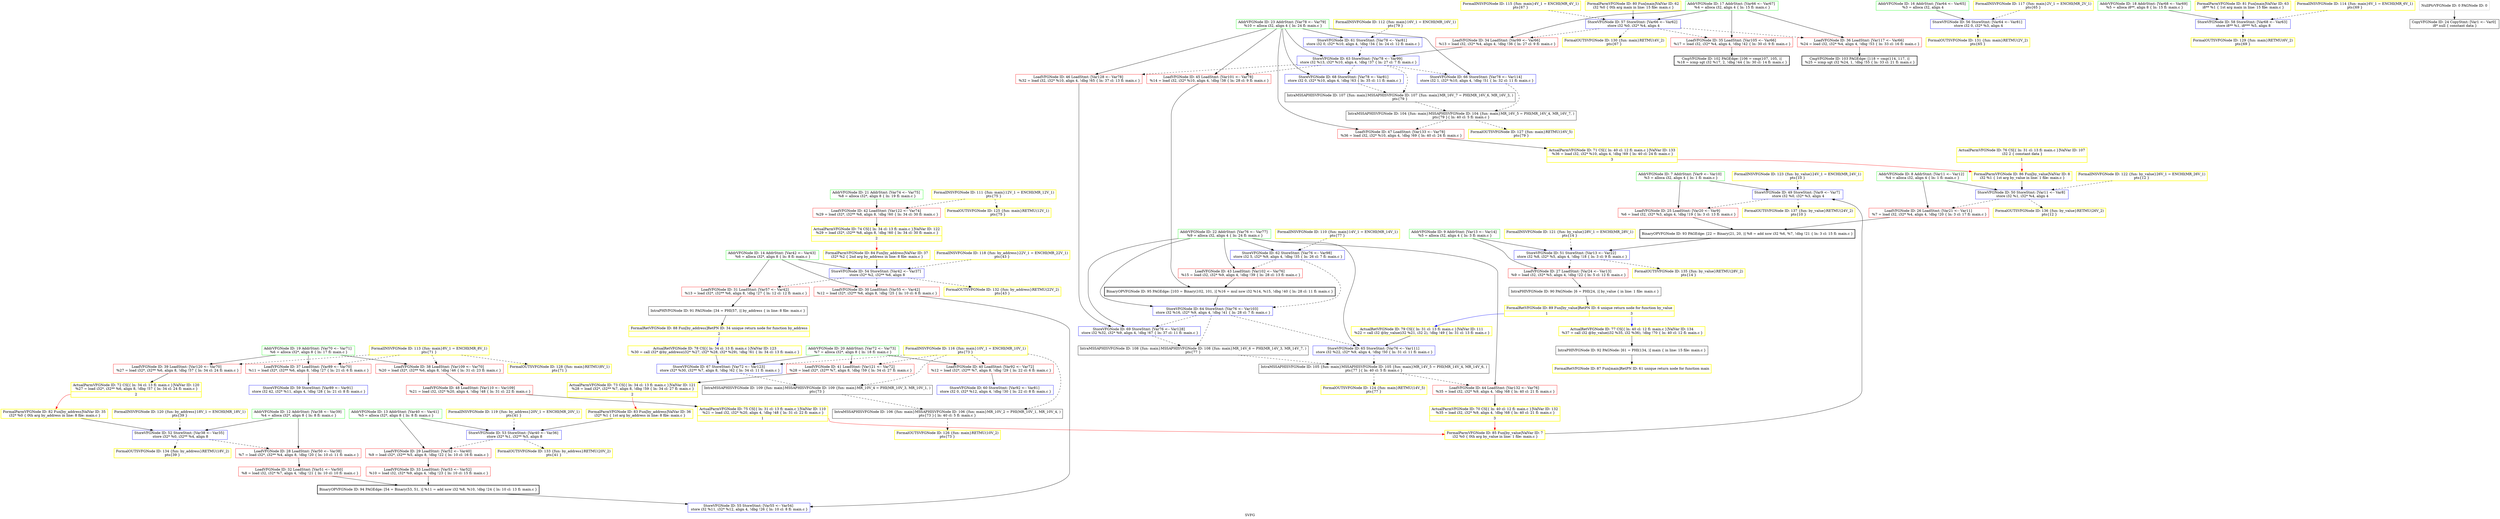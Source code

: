 digraph "SVFG" {
	label="SVFG";

	Node0x5566182fbb80 [shape=record,color=yellow,penwidth=2,label="{FormalOUTSVFGNode ID: 137 \{fun: by_value\}RETMU(24V_2)\npts\{10 \}\n}"];
	Node0x5566182fba20 [shape=record,color=yellow,penwidth=2,label="{FormalOUTSVFGNode ID: 136 \{fun: by_value\}RETMU(26V_2)\npts\{12 \}\n}"];
	Node0x5566182fb850 [shape=record,color=yellow,penwidth=2,label="{FormalOUTSVFGNode ID: 135 \{fun: by_value\}RETMU(28V_2)\npts\{14 \}\n}"];
	Node0x5566182fb6f0 [shape=record,color=yellow,penwidth=2,label="{FormalOUTSVFGNode ID: 134 \{fun: by_address\}RETMU(18V_2)\npts\{39 \}\n}"];
	Node0x5566182fb590 [shape=record,color=yellow,penwidth=2,label="{FormalOUTSVFGNode ID: 133 \{fun: by_address\}RETMU(20V_2)\npts\{41 \}\n}"];
	Node0x5566182fb3c0 [shape=record,color=yellow,penwidth=2,label="{FormalOUTSVFGNode ID: 132 \{fun: by_address\}RETMU(22V_2)\npts\{43 \}\n}"];
	Node0x5566182fb260 [shape=record,color=yellow,penwidth=2,label="{FormalOUTSVFGNode ID: 131 \{fun: main\}RETMU(2V_2)\npts\{65 \}\n}"];
	Node0x5566182fb100 [shape=record,color=yellow,penwidth=2,label="{FormalOUTSVFGNode ID: 130 \{fun: main\}RETMU(4V_2)\npts\{67 \}\n}"];
	Node0x5566182fafa0 [shape=record,color=yellow,penwidth=2,label="{FormalOUTSVFGNode ID: 129 \{fun: main\}RETMU(6V_2)\npts\{69 \}\n}"];
	Node0x5566182fae10 [shape=record,color=yellow,penwidth=2,label="{FormalOUTSVFGNode ID: 128 \{fun: main\}RETMU(8V_1)\npts\{71 \}\n}"];
	Node0x5566182fa4a0 [shape=record,color=yellow,penwidth=2,label="{FormalOUTSVFGNode ID: 127 \{fun: main\}RETMU(16V_5)\npts\{79 \}\n}"];
	Node0x5566182ee6a0 [shape=record,color=blue,label="{StoreVFGNode ID: 58 StoreStmt: [Var68 \<-- Var63]  \n   store i8** %1, i8*** %5, align 8 }"];
	Node0x5566182ee6a0 -> Node0x5566182fafa0[style=dashed];
	Node0x5566182ee570 [shape=record,color=blue,label="{StoreVFGNode ID: 57 StoreStmt: [Var66 \<-- Var62]  \n   store i32 %0, i32* %4, align 4 }"];
	Node0x5566182ee570 -> Node0x5566182ec750[style=dashed];
	Node0x5566182ee570 -> Node0x5566182ec8b0[style=dashed];
	Node0x5566182ee570 -> Node0x5566182eca10[style=dashed];
	Node0x5566182ee570 -> Node0x5566182fb100[style=dashed];
	Node0x5566182ee440 [shape=record,color=blue,label="{StoreVFGNode ID: 56 StoreStmt: [Var64 \<-- Var81]  \n   store i32 0, i32* %3, align 4 }"];
	Node0x5566182ee440 -> Node0x5566182fb260[style=dashed];
	Node0x5566182ee310 [shape=record,color=blue,label="{StoreVFGNode ID: 55 StoreStmt: [Var55 \<-- Var54]  \n   store i32 %11, i32* %12, align 4, !dbg !26 \{ ln: 10  cl: 8  fl: main.c \}}"];
	Node0x5566182ee1e0 [shape=record,color=blue,label="{StoreVFGNode ID: 54 StoreStmt: [Var42 \<-- Var37]  \n   store i32* %2, i32** %6, align 8 }"];
	Node0x5566182ee1e0 -> Node0x5566182ebff0[style=dashed];
	Node0x5566182ee1e0 -> Node0x5566182ec330[style=dashed];
	Node0x5566182ee1e0 -> Node0x5566182fb3c0[style=dashed];
	Node0x5566182ee0b0 [shape=record,color=blue,label="{StoreVFGNode ID: 53 StoreStmt: [Var40 \<-- Var36]  \n   store i32* %1, i32** %5, align 8 }"];
	Node0x5566182ee0b0 -> Node0x5566182ebe90[style=dashed];
	Node0x5566182ee0b0 -> Node0x5566182fb590[style=dashed];
	Node0x5566182edf80 [shape=record,color=blue,label="{StoreVFGNode ID: 52 StoreStmt: [Var38 \<-- Var35]  \n   store i32* %0, i32** %4, align 8 }"];
	Node0x5566182edf80 -> Node0x5566182ebd30[style=dashed];
	Node0x5566182edf80 -> Node0x5566182fb6f0[style=dashed];
	Node0x5566182ede50 [shape=record,color=blue,label="{StoreVFGNode ID: 51 StoreStmt: [Var13 \<-- Var22]  \n   store i32 %8, i32* %5, align 4, !dbg !18 \{ ln: 3  cl: 9  fl: main.c \}}"];
	Node0x5566182ede50 -> Node0x5566182ebbd0[style=dashed];
	Node0x5566182ede50 -> Node0x5566182fb850[style=dashed];
	Node0x5566182edd20 [shape=record,color=blue,label="{StoreVFGNode ID: 50 StoreStmt: [Var11 \<-- Var8]  \n   store i32 %1, i32* %4, align 4 }"];
	Node0x5566182edd20 -> Node0x5566182eba70[style=dashed];
	Node0x5566182edd20 -> Node0x5566182fba20[style=dashed];
	Node0x5566182edbf0 [shape=record,color=blue,label="{StoreVFGNode ID: 49 StoreStmt: [Var9 \<-- Var7]  \n   store i32 %0, i32* %3, align 4 }"];
	Node0x5566182edbf0 -> Node0x5566182eb910[style=dashed];
	Node0x5566182edbf0 -> Node0x5566182fbb80[style=dashed];
	Node0x5566182eda90 [shape=record,color=red,label="{LoadVFGNode ID: 48 LoadStmt: [Var110 \<-- Var109]  \n   %21 = load i32, i32* %20, align 4, !dbg !48 \{ ln: 31  cl: 22  fl: main.c \}}"];
	Node0x5566182eda90 -> Node0x5566182efca0[style=solid];
	Node0x5566182ed930 [shape=record,color=red,label="{LoadVFGNode ID: 47 LoadStmt: [Var133 \<-- Var78]  \n   %36 = load i32, i32* %10, align 4, !dbg !69 \{ ln: 40  cl: 24  fl: main.c \}}"];
	Node0x5566182ed930 -> Node0x556618258970[style=solid];
	Node0x5566182ed7d0 [shape=record,color=red,label="{LoadVFGNode ID: 46 LoadStmt: [Var128 \<-- Var78]  \n   %32 = load i32, i32* %10, align 4, !dbg !65 \{ ln: 37  cl: 13  fl: main.c \}}"];
	Node0x5566182ed7d0 -> Node0x5566182ef7b0[style=solid];
	Node0x5566182ed670 [shape=record,color=red,label="{LoadVFGNode ID: 45 LoadStmt: [Var101 \<-- Var78]  \n   %14 = load i32, i32* %10, align 4, !dbg !38 \{ ln: 28  cl: 9  fl: main.c \}}"];
	Node0x5566182ed670 -> Node0x5566182f2a40[style=solid];
	Node0x5566182ed510 [shape=record,color=red,label="{LoadVFGNode ID: 44 LoadStmt: [Var132 \<-- Var76]  \n   %35 = load i32, i32* %9, align 4, !dbg !68 \{ ln: 40  cl: 21  fl: main.c \}}"];
	Node0x5566182ed510 -> Node0x5566182588d0[style=solid];
	Node0x5566182ed3b0 [shape=record,color=red,label="{LoadVFGNode ID: 43 LoadStmt: [Var102 \<-- Var76]  \n   %15 = load i32, i32* %9, align 4, !dbg !39 \{ ln: 28  cl: 13  fl: main.c \}}"];
	Node0x5566182ed3b0 -> Node0x5566182f2a40[style=solid];
	Node0x5566182ed250 [shape=record,color=red,label="{LoadVFGNode ID: 42 LoadStmt: [Var122 \<-- Var74]  \n   %29 = load i32*, i32** %8, align 8, !dbg !60 \{ ln: 34  cl: 30  fl: main.c \}}"];
	Node0x5566182ed250 -> Node0x5566182efb60[style=solid];
	Node0x5566182ed0f0 [shape=record,color=red,label="{LoadVFGNode ID: 41 LoadStmt: [Var121 \<-- Var72]  \n   %28 = load i32*, i32** %7, align 8, !dbg !59 \{ ln: 34  cl: 27  fl: main.c \}}"];
	Node0x5566182ed0f0 -> Node0x556618258ab0[style=solid];
	Node0x5566182ecf90 [shape=record,color=red,label="{LoadVFGNode ID: 40 LoadStmt: [Var92 \<-- Var72]  \n   %12 = load i32*, i32** %7, align 8, !dbg !29 \{ ln: 22  cl: 6  fl: main.c \}}"];
	Node0x5566182ecf90 -> Node0x5566182ee900[style=solid];
	Node0x5566182ece30 [shape=record,color=red,label="{LoadVFGNode ID: 39 LoadStmt: [Var120 \<-- Var70]  \n   %27 = load i32*, i32** %6, align 8, !dbg !57 \{ ln: 34  cl: 24  fl: main.c \}}"];
	Node0x5566182ece30 -> Node0x556618258a10[style=solid];
	Node0x5566182eccd0 [shape=record,color=red,label="{LoadVFGNode ID: 38 LoadStmt: [Var109 \<-- Var70]  \n   %20 = load i32*, i32** %6, align 8, !dbg !46 \{ ln: 31  cl: 23  fl: main.c \}}"];
	Node0x5566182eccd0 -> Node0x5566182eda90[style=solid];
	Node0x5566182ecb70 [shape=record,color=red,label="{LoadVFGNode ID: 37 LoadStmt: [Var89 \<-- Var70]  \n   %11 = load i32*, i32** %6, align 8, !dbg !27 \{ ln: 21  cl: 6  fl: main.c \}}"];
	Node0x5566182ecb70 -> Node0x5566182ee7d0[style=solid];
	Node0x5566182eca10 [shape=record,color=red,label="{LoadVFGNode ID: 36 LoadStmt: [Var117 \<-- Var66]  \n   %24 = load i32, i32* %4, align 4, !dbg !53 \{ ln: 33  cl: 16  fl: main.c \}}"];
	Node0x5566182eca10 -> Node0x5566182f3820[style=solid];
	Node0x5566182ec8b0 [shape=record,color=red,label="{LoadVFGNode ID: 35 LoadStmt: [Var105 \<-- Var66]  \n   %17 = load i32, i32* %4, align 4, !dbg !42 \{ ln: 30  cl: 9  fl: main.c \}}"];
	Node0x5566182ec8b0 -> Node0x5566182f3540[style=solid];
	Node0x5566182ec750 [shape=record,color=red,label="{LoadVFGNode ID: 34 LoadStmt: [Var99 \<-- Var66]  \n   %13 = load i32, i32* %4, align 4, !dbg !36 \{ ln: 27  cl: 9  fl: main.c \}}"];
	Node0x5566182ec750 -> Node0x5566182ef090[style=solid];
	Node0x5566182ec5f0 [shape=record,color=red,label="{LoadVFGNode ID: 33 LoadStmt: [Var53 \<-- Var52]  \n   %10 = load i32, i32* %9, align 4, !dbg !23 \{ ln: 10  cl: 15  fl: main.c \}}"];
	Node0x5566182ec5f0 -> Node0x5566182f27d0[style=solid];
	Node0x5566182ec490 [shape=record,color=red,label="{LoadVFGNode ID: 32 LoadStmt: [Var51 \<-- Var50]  \n   %8 = load i32, i32* %7, align 4, !dbg !21 \{ ln: 10  cl: 10  fl: main.c \}}"];
	Node0x5566182ec490 -> Node0x5566182f27d0[style=solid];
	Node0x5566182ec330 [shape=record,color=red,label="{LoadVFGNode ID: 31 LoadStmt: [Var57 \<-- Var42]  \n   %13 = load i32*, i32** %6, align 8, !dbg !27 \{ ln: 12  cl: 12  fl: main.c \}}"];
	Node0x5566182ec330 -> Node0x5566182f1ef0[style=solid];
	Node0x5566182ebff0 [shape=record,color=red,label="{LoadVFGNode ID: 30 LoadStmt: [Var55 \<-- Var42]  \n   %12 = load i32*, i32** %6, align 8, !dbg !25 \{ ln: 10  cl: 6  fl: main.c \}}"];
	Node0x5566182ebff0 -> Node0x5566182ee310[style=solid];
	Node0x5566182ebe90 [shape=record,color=red,label="{LoadVFGNode ID: 29 LoadStmt: [Var52 \<-- Var40]  \n   %9 = load i32*, i32** %5, align 8, !dbg !22 \{ ln: 10  cl: 16  fl: main.c \}}"];
	Node0x5566182ebe90 -> Node0x5566182ec5f0[style=solid];
	Node0x5566182ea3f0 [shape=record,color=green,label="{AddrVFGNode ID: 12 AddrStmt: [Var38 \<-- Var39]  \n   %4 = alloca i32*, align 8 \{ ln: 8 fl: main.c \}}"];
	Node0x5566182ea3f0 -> Node0x5566182ebd30[style=solid];
	Node0x5566182ea3f0 -> Node0x5566182edf80[style=solid];
	Node0x5566182e9fd0 [shape=record,color=green,label="{AddrVFGNode ID: 9 AddrStmt: [Var13 \<-- Var14]  \n   %5 = alloca i32, align 4 \{ ln: 3 fl: main.c \}}"];
	Node0x5566182e9fd0 -> Node0x5566182ebbd0[style=solid];
	Node0x5566182e9fd0 -> Node0x5566182ede50[style=solid];
	Node0x5566182e9e70 [shape=record,color=green,label="{AddrVFGNode ID: 8 AddrStmt: [Var11 \<-- Var12]  \n   %4 = alloca i32, align 4 \{ ln: 1 fl: main.c \}}"];
	Node0x5566182e9e70 -> Node0x5566182eba70[style=solid];
	Node0x5566182e9e70 -> Node0x5566182edd20[style=solid];
	Node0x5566182e9c30 [shape=record,color=green,label="{AddrVFGNode ID: 7 AddrStmt: [Var9 \<-- Var10]  \n   %3 = alloca i32, align 4 \{ ln: 1 fl: main.c \}}"];
	Node0x5566182e9c30 -> Node0x5566182eb910[style=solid];
	Node0x5566182e9c30 -> Node0x5566182edbf0[style=solid];
	Node0x5566182cb5c0 [shape=record,color=grey,label="{NullPtrVFGNode ID: 0 PAGNode ID: 0\n}"];
	Node0x5566182cb5c0 -> Node0x5566182eb7b0[style=solid];
	Node0x5566182ea5c0 [shape=record,color=green,label="{AddrVFGNode ID: 13 AddrStmt: [Var40 \<-- Var41]  \n   %5 = alloca i32*, align 8 \{ ln: 8 fl: main.c \}}"];
	Node0x5566182ea5c0 -> Node0x5566182ebe90[style=solid];
	Node0x5566182ea5c0 -> Node0x5566182ee0b0[style=solid];
	Node0x5566182ea900 [shape=record,color=green,label="{AddrVFGNode ID: 14 AddrStmt: [Var42 \<-- Var43]  \n   %6 = alloca i32*, align 8 \{ ln: 8 fl: main.c \}}"];
	Node0x5566182ea900 -> Node0x5566182ebff0[style=solid];
	Node0x5566182ea900 -> Node0x5566182ec330[style=solid];
	Node0x5566182ea900 -> Node0x5566182ee1e0[style=solid];
	Node0x5566182eacb0 [shape=record,color=green,label="{AddrVFGNode ID: 16 AddrStmt: [Var64 \<-- Var65]  \n   %3 = alloca i32, align 4 }"];
	Node0x5566182eacb0 -> Node0x5566182ee440[style=solid];
	Node0x5566182eae10 [shape=record,color=green,label="{AddrVFGNode ID: 17 AddrStmt: [Var66 \<-- Var67]  \n   %4 = alloca i32, align 4 \{ ln: 15 fl: main.c \}}"];
	Node0x5566182eae10 -> Node0x5566182ec750[style=solid];
	Node0x5566182eae10 -> Node0x5566182ec8b0[style=solid];
	Node0x5566182eae10 -> Node0x5566182eca10[style=solid];
	Node0x5566182eae10 -> Node0x5566182ee570[style=solid];
	Node0x5566182eaf70 [shape=record,color=green,label="{AddrVFGNode ID: 18 AddrStmt: [Var68 \<-- Var69]  \n   %5 = alloca i8**, align 8 \{ ln: 15 fl: main.c \}}"];
	Node0x5566182eaf70 -> Node0x5566182ee6a0[style=solid];
	Node0x5566182eb0d0 [shape=record,color=green,label="{AddrVFGNode ID: 19 AddrStmt: [Var70 \<-- Var71]  \n   %6 = alloca i32*, align 8 \{ ln: 17 fl: main.c \}}"];
	Node0x5566182eb0d0 -> Node0x5566182ecb70[style=solid];
	Node0x5566182eb0d0 -> Node0x5566182eccd0[style=solid];
	Node0x5566182eb0d0 -> Node0x5566182ece30[style=solid];
	Node0x5566182eb230 [shape=record,color=green,label="{AddrVFGNode ID: 20 AddrStmt: [Var72 \<-- Var73]  \n   %7 = alloca i32*, align 8 \{ ln: 18 fl: main.c \}}"];
	Node0x5566182eb230 -> Node0x5566182ecf90[style=solid];
	Node0x5566182eb230 -> Node0x5566182ed0f0[style=solid];
	Node0x5566182eb230 -> Node0x5566182ef550[style=solid];
	Node0x5566182eb390 [shape=record,color=green,label="{AddrVFGNode ID: 21 AddrStmt: [Var74 \<-- Var75]  \n   %8 = alloca i32*, align 8 \{ ln: 19 fl: main.c \}}"];
	Node0x5566182eb390 -> Node0x5566182ed250[style=solid];
	Node0x5566182eb4f0 [shape=record,color=green,label="{AddrVFGNode ID: 22 AddrStmt: [Var76 \<-- Var77]  \n   %9 = alloca i32, align 4 \{ ln: 24 fl: main.c \}}"];
	Node0x5566182eb4f0 -> Node0x5566182ed3b0[style=solid];
	Node0x5566182eb4f0 -> Node0x5566182ed510[style=solid];
	Node0x5566182eb4f0 -> Node0x5566182eef60[style=solid];
	Node0x5566182eb4f0 -> Node0x5566182ef1c0[style=solid];
	Node0x5566182eb4f0 -> Node0x5566182ef2f0[style=solid];
	Node0x5566182eb4f0 -> Node0x5566182ef7b0[style=solid];
	Node0x5566182eb650 [shape=record,color=green,label="{AddrVFGNode ID: 23 AddrStmt: [Var78 \<-- Var79]  \n   %10 = alloca i32, align 4 \{ ln: 24 fl: main.c \}}"];
	Node0x5566182eb650 -> Node0x5566182ed670[style=solid];
	Node0x5566182eb650 -> Node0x5566182ed7d0[style=solid];
	Node0x5566182eb650 -> Node0x5566182ed930[style=solid];
	Node0x5566182eb650 -> Node0x5566182eee30[style=solid];
	Node0x5566182eb650 -> Node0x5566182ef090[style=solid];
	Node0x5566182eb650 -> Node0x5566182ef420[style=solid];
	Node0x5566182eb650 -> Node0x5566182ef680[style=solid];
	Node0x5566182eb7b0 [shape=record,color=black,label="{CopyVFGNode ID: 24 CopyStmt: [Var1 \<-- Var0]  \n i8* null \{ constant data \}}"];
	Node0x5566182eb910 [shape=record,color=red,label="{LoadVFGNode ID: 25 LoadStmt: [Var20 \<-- Var9]  \n   %6 = load i32, i32* %3, align 4, !dbg !19 \{ ln: 3  cl: 13  fl: main.c \}}"];
	Node0x5566182eb910 -> Node0x5566182f2560[style=solid];
	Node0x5566182eba70 [shape=record,color=red,label="{LoadVFGNode ID: 26 LoadStmt: [Var21 \<-- Var11]  \n   %7 = load i32, i32* %4, align 4, !dbg !20 \{ ln: 3  cl: 17  fl: main.c \}}"];
	Node0x5566182eba70 -> Node0x5566182f2560[style=solid];
	Node0x5566182ebbd0 [shape=record,color=red,label="{LoadVFGNode ID: 27 LoadStmt: [Var24 \<-- Var13]  \n   %9 = load i32, i32* %5, align 4, !dbg !22 \{ ln: 5  cl: 12  fl: main.c \}}"];
	Node0x5566182ebbd0 -> Node0x5566182f1820[style=solid];
	Node0x5566182ebd30 [shape=record,color=red,label="{LoadVFGNode ID: 28 LoadStmt: [Var50 \<-- Var38]  \n   %7 = load i32*, i32** %4, align 8, !dbg !20 \{ ln: 10  cl: 11  fl: main.c \}}"];
	Node0x5566182ebd30 -> Node0x5566182ec490[style=solid];
	Node0x5566182ee7d0 [shape=record,color=blue,label="{StoreVFGNode ID: 59 StoreStmt: [Var89 \<-- Var91]  \n   store i32 42, i32* %11, align 4, !dbg !28 \{ ln: 21  cl: 8  fl: main.c \}}"];
	Node0x5566182ee900 [shape=record,color=blue,label="{StoreVFGNode ID: 60 StoreStmt: [Var92 \<-- Var81]  \n   store i32 0, i32* %12, align 4, !dbg !30 \{ ln: 22  cl: 8  fl: main.c \}}"];
	Node0x5566182eee30 [shape=record,color=blue,label="{StoreVFGNode ID: 61 StoreStmt: [Var78 \<-- Var81]  \n   store i32 0, i32* %10, align 4, !dbg !34 \{ ln: 24  cl: 12  fl: main.c \}}"];
	Node0x5566182eee30 -> Node0x5566182ef090[style=dashed];
	Node0x5566182eef60 [shape=record,color=blue,label="{StoreVFGNode ID: 62 StoreStmt: [Var76 \<-- Var98]  \n   store i32 5, i32* %9, align 4, !dbg !35 \{ ln: 26  cl: 7  fl: main.c \}}"];
	Node0x5566182eef60 -> Node0x5566182ed3b0[style=dashed];
	Node0x5566182eef60 -> Node0x5566182ef1c0[style=dashed];
	Node0x5566182ef090 [shape=record,color=blue,label="{StoreVFGNode ID: 63 StoreStmt: [Var78 \<-- Var99]  \n   store i32 %13, i32* %10, align 4, !dbg !37 \{ ln: 27  cl: 7  fl: main.c \}}"];
	Node0x5566182ef090 -> Node0x5566182ed670[style=dashed];
	Node0x5566182ef090 -> Node0x5566182ed7d0[style=dashed];
	Node0x5566182ef090 -> Node0x5566182ef420[style=dashed];
	Node0x5566182ef090 -> Node0x5566182ef680[style=dashed];
	Node0x5566182ef090 -> Node0x5566182f8050[style=dashed];
	Node0x5566182ef1c0 [shape=record,color=blue,label="{StoreVFGNode ID: 64 StoreStmt: [Var76 \<-- Var103]  \n   store i32 %16, i32* %9, align 4, !dbg !41 \{ ln: 28  cl: 7  fl: main.c \}}"];
	Node0x5566182ef1c0 -> Node0x5566182ef2f0[style=dashed];
	Node0x5566182ef1c0 -> Node0x5566182ef7b0[style=dashed];
	Node0x5566182ef1c0 -> Node0x5566182f82e0[style=dashed];
	Node0x5566182ef2f0 [shape=record,color=blue,label="{StoreVFGNode ID: 65 StoreStmt: [Var76 \<-- Var111]  \n   store i32 %22, i32* %9, align 4, !dbg !50 \{ ln: 31  cl: 11  fl: main.c \}}"];
	Node0x5566182ef2f0 -> Node0x5566182f7b30[style=dashed];
	Node0x5566182ef420 [shape=record,color=blue,label="{StoreVFGNode ID: 66 StoreStmt: [Var78 \<-- Var114]  \n   store i32 1, i32* %10, align 4, !dbg !51 \{ ln: 32  cl: 11  fl: main.c \}}"];
	Node0x5566182ef420 -> Node0x5566182f7910[style=dashed];
	Node0x5566182ef550 [shape=record,color=blue,label="{StoreVFGNode ID: 67 StoreStmt: [Var72 \<-- Var123]  \n   store i32* %30, i32** %7, align 8, !dbg !62 \{ ln: 34  cl: 11  fl: main.c \}}"];
	Node0x5566182ef550 -> Node0x5566182f8570[style=dashed];
	Node0x5566182ef680 [shape=record,color=blue,label="{StoreVFGNode ID: 68 StoreStmt: [Var78 \<-- Var81]  \n   store i32 0, i32* %10, align 4, !dbg !63 \{ ln: 35  cl: 11  fl: main.c \}}"];
	Node0x5566182ef680 -> Node0x5566182f8050[style=dashed];
	Node0x5566182ef7b0 [shape=record,color=blue,label="{StoreVFGNode ID: 69 StoreStmt: [Var76 \<-- Var128]  \n   store i32 %32, i32* %9, align 4, !dbg !67 \{ ln: 37  cl: 11  fl: main.c \}}"];
	Node0x5566182ef7b0 -> Node0x5566182f82e0[style=dashed];
	Node0x5566182588d0 [shape=record,color=yellow,penwidth=2,label="{ActualParmVFGNode ID: 70 CS[\{ ln: 40  cl: 12  fl: main.c \}]ValVar ID: 132\n   %35 = load i32, i32* %9, align 4, !dbg !68 \{ ln: 40  cl: 21  fl: main.c \}|{<s0>3}}"];
	Node0x5566182588d0:s0 -> Node0x5566182f0d80[style=solid,color=red];
	Node0x556618258970 [shape=record,color=yellow,penwidth=2,label="{ActualParmVFGNode ID: 71 CS[\{ ln: 40  cl: 12  fl: main.c \}]ValVar ID: 133\n   %36 = load i32, i32* %10, align 4, !dbg !69 \{ ln: 40  cl: 24  fl: main.c \}|{<s0>3}}"];
	Node0x556618258970:s0 -> Node0x5566182f0fd0[style=solid,color=red];
	Node0x556618258a10 [shape=record,color=yellow,penwidth=2,label="{ActualParmVFGNode ID: 72 CS[\{ ln: 34  cl: 13  fl: main.c \}]ValVar ID: 120\n   %27 = load i32*, i32** %6, align 8, !dbg !57 \{ ln: 34  cl: 24  fl: main.c \}|{<s0>2}}"];
	Node0x556618258a10:s0 -> Node0x5566182f0740[style=solid,color=red];
	Node0x556618258ab0 [shape=record,color=yellow,penwidth=2,label="{ActualParmVFGNode ID: 73 CS[\{ ln: 34  cl: 13  fl: main.c \}]ValVar ID: 121\n   %28 = load i32*, i32** %7, align 8, !dbg !59 \{ ln: 34  cl: 27  fl: main.c \}|{<s0>2}}"];
	Node0x556618258ab0:s0 -> Node0x5566182f0900[style=solid,color=red];
	Node0x5566182efb60 [shape=record,color=yellow,penwidth=2,label="{ActualParmVFGNode ID: 74 CS[\{ ln: 34  cl: 13  fl: main.c \}]ValVar ID: 122\n   %29 = load i32*, i32** %8, align 8, !dbg !60 \{ ln: 34  cl: 30  fl: main.c \}|{<s0>2}}"];
	Node0x5566182efb60:s0 -> Node0x5566182f0b30[style=solid,color=red];
	Node0x5566182efca0 [shape=record,color=yellow,penwidth=2,label="{ActualParmVFGNode ID: 75 CS[\{ ln: 31  cl: 13  fl: main.c \}]ValVar ID: 110\n   %21 = load i32, i32* %20, align 4, !dbg !48 \{ ln: 31  cl: 22  fl: main.c \}|{<s0>1}}"];
	Node0x5566182efca0:s0 -> Node0x5566182f0d80[style=solid,color=red];
	Node0x5566182efde0 [shape=record,color=yellow,penwidth=2,label="{ActualParmVFGNode ID: 76 CS[\{ ln: 31  cl: 13  fl: main.c \}]ValVar ID: 107\n i32 2 \{ constant data \}|{<s0>1}}"];
	Node0x5566182efde0:s0 -> Node0x5566182f0fd0[style=solid,color=red];
	Node0x5566182eff20 [shape=record,color=yellow,penwidth=2,label="{ActualRetVFGNode ID: 77 CS[\{ ln: 40  cl: 12  fl: main.c \}]ValVar ID: 134\n   %37 = call i32 @by_value(i32 %35, i32 %36), !dbg !70 \{ ln: 40  cl: 12  fl: main.c \}}"];
	Node0x5566182eff20 -> Node0x5566182f2200[style=solid];
	Node0x5566182f0090 [shape=record,color=yellow,penwidth=2,label="{ActualRetVFGNode ID: 78 CS[\{ ln: 34  cl: 13  fl: main.c \}]ValVar ID: 123\n   %30 = call i32* @by_address(i32* %27, i32* %28, i32* %29), !dbg !61 \{ ln: 34  cl: 13  fl: main.c \}}"];
	Node0x5566182f0090 -> Node0x5566182ef550[style=solid];
	Node0x5566182f0200 [shape=record,color=yellow,penwidth=2,label="{ActualRetVFGNode ID: 79 CS[\{ ln: 31  cl: 13  fl: main.c \}]ValVar ID: 111\n   %22 = call i32 @by_value(i32 %21, i32 2), !dbg !49 \{ ln: 31  cl: 13  fl: main.c \}}"];
	Node0x5566182f0200 -> Node0x5566182ef2f0[style=solid];
	Node0x5566182f0370 [shape=record,color=yellow,penwidth=2,label="{FormalParmVFGNode ID: 80 Fun[main]ValVar ID: 62\n i32 %0 \{ 0th arg main in line: 15 file: main.c \}}"];
	Node0x5566182f0370 -> Node0x5566182ee570[style=solid];
	Node0x5566182f0510 [shape=record,color=yellow,penwidth=2,label="{FormalParmVFGNode ID: 81 Fun[main]ValVar ID: 63\n i8** %1 \{ 1st arg main in line: 15 file: main.c \}}"];
	Node0x5566182f0510 -> Node0x5566182ee6a0[style=solid];
	Node0x5566182f0740 [shape=record,color=yellow,penwidth=2,label="{FormalParmVFGNode ID: 82 Fun[by_address]ValVar ID: 35\n i32* %0 \{ 0th arg by_address in line: 8 file: main.c \}}"];
	Node0x5566182f0740 -> Node0x5566182edf80[style=solid];
	Node0x5566182f0900 [shape=record,color=yellow,penwidth=2,label="{FormalParmVFGNode ID: 83 Fun[by_address]ValVar ID: 36\n i32* %1 \{ 1st arg by_address in line: 8 file: main.c \}}"];
	Node0x5566182f0900 -> Node0x5566182ee0b0[style=solid];
	Node0x5566182f0b30 [shape=record,color=yellow,penwidth=2,label="{FormalParmVFGNode ID: 84 Fun[by_address]ValVar ID: 37\n i32* %2 \{ 2nd arg by_address in line: 8 file: main.c \}}"];
	Node0x5566182f0b30 -> Node0x5566182ee1e0[style=solid];
	Node0x5566182f0d80 [shape=record,color=yellow,penwidth=2,label="{FormalParmVFGNode ID: 85 Fun[by_value]ValVar ID: 7\n i32 %0 \{ 0th arg by_value in line: 1 file: main.c \}}"];
	Node0x5566182f0d80 -> Node0x5566182edbf0[style=solid];
	Node0x5566182f0fd0 [shape=record,color=yellow,penwidth=2,label="{FormalParmVFGNode ID: 86 Fun[by_value]ValVar ID: 8\n i32 %1 \{ 1st arg by_value in line: 1 file: main.c \}}"];
	Node0x5566182f0fd0 -> Node0x5566182edd20[style=solid];
	Node0x5566182f1220 [shape=record,color=yellow,penwidth=2,label="{FormalRetVFGNode ID: 87 Fun[main]RetPN ID: 61 unique return node for function main}"];
	Node0x5566182f13e0 [shape=record,color=yellow,penwidth=2,label="{FormalRetVFGNode ID: 88 Fun[by_address]RetPN ID: 34 unique return node for function by_address|{<s0>2}}"];
	Node0x5566182f13e0:s0 -> Node0x5566182f0090[style=solid,color=blue];
	Node0x5566182f1600 [shape=record,color=yellow,penwidth=2,label="{FormalRetVFGNode ID: 89 Fun[by_value]RetPN ID: 6 unique return node for function by_value|{<s0>1|<s1>3}}"];
	Node0x5566182f1600:s0 -> Node0x5566182f0200[style=solid,color=blue];
	Node0x5566182f1600:s1 -> Node0x5566182eff20[style=solid,color=blue];
	Node0x5566182f1820 [shape=record,color=black,label="{IntraPHIVFGNode ID: 90 PAGNode: [6 = PHI(24, )]    by_value \{ in line: 1 file: main.c \}}"];
	Node0x5566182f1820 -> Node0x5566182f1600[style=solid];
	Node0x5566182f1ef0 [shape=record,color=black,label="{IntraPHIVFGNode ID: 91 PAGNode: [34 = PHI(57, )]    by_address \{ in line: 8 file: main.c \}}"];
	Node0x5566182f1ef0 -> Node0x5566182f13e0[style=solid];
	Node0x5566182f2200 [shape=record,color=black,label="{IntraPHIVFGNode ID: 92 PAGNode: [61 = PHI(134, )]    main \{ in line: 15 file: main.c \}}"];
	Node0x5566182f2200 -> Node0x5566182f1220[style=solid];
	Node0x5566182f2560 [shape=record,color=black,penwidth=2,label="{BinaryOPVFGNode ID: 93 PAGEdge: [22 = Binary(21, 20, )]      %8 = add nsw i32 %6, %7, !dbg !21 \{ ln: 3  cl: 15  fl: main.c \}}"];
	Node0x5566182f2560 -> Node0x5566182ede50[style=solid];
	Node0x5566182f27d0 [shape=record,color=black,penwidth=2,label="{BinaryOPVFGNode ID: 94 PAGEdge: [54 = Binary(53, 51, )]      %11 = add nsw i32 %8, %10, !dbg !24 \{ ln: 10  cl: 13  fl: main.c \}}"];
	Node0x5566182f27d0 -> Node0x5566182ee310[style=solid];
	Node0x5566182f2a40 [shape=record,color=black,penwidth=2,label="{BinaryOPVFGNode ID: 95 PAGEdge: [103 = Binary(102, 101, )]      %16 = mul nsw i32 %14, %15, !dbg !40 \{ ln: 28  cl: 11  fl: main.c \}}"];
	Node0x5566182f2a40 -> Node0x5566182ef1c0[style=solid];
	Node0x5566182f3540 [shape=record,color=black,penwidth=2,label="{CmpVFGNode ID: 102 PAGEdge: [106 = cmp(107, 105, )]\n    %18 = icmp sgt i32 %17, 2, !dbg !44 \{ ln: 30  cl: 14  fl: main.c \}}"];
	Node0x5566182f3820 [shape=record,color=black,penwidth=2,label="{CmpVFGNode ID: 103 PAGEdge: [118 = cmp(114, 117, )]\n    %25 = icmp sgt i32 %24, 1, !dbg !55 \{ ln: 33  cl: 21  fl: main.c \}}"];
	Node0x5566182f7910 [shape=record,color=black,label="{IntraMSSAPHISVFGNode ID: 104 \{fun: main\}MSSAPHISVFGNode ID: 104 \{fun: main\}MR_16V_5 = PHI(MR_16V_4, MR_16V_7, )\npts\{79 \}\{ ln: 40  cl: 5  fl: main.c \}}"];
	Node0x5566182f7910 -> Node0x5566182ed930[style=dashed];
	Node0x5566182f7910 -> Node0x5566182fa4a0[style=dashed];
	Node0x5566182f7b30 [shape=record,color=black,label="{IntraMSSAPHISVFGNode ID: 105 \{fun: main\}MSSAPHISVFGNode ID: 105 \{fun: main\}MR_14V_5 = PHI(MR_14V_4, MR_14V_6, )\npts\{77 \}\{ ln: 40  cl: 5  fl: main.c \}}"];
	Node0x5566182f7b30 -> Node0x5566182ed510[style=dashed];
	Node0x5566182f7b30 -> Node0x5566182f9fa0[style=dashed];
	Node0x5566182f7dc0 [shape=record,color=black,label="{IntraMSSAPHISVFGNode ID: 106 \{fun: main\}MSSAPHISVFGNode ID: 106 \{fun: main\}MR_10V_2 = PHI(MR_10V_1, MR_10V_4, )\npts\{73 \}\{ ln: 40  cl: 5  fl: main.c \}}"];
	Node0x5566182f7dc0 -> Node0x5566182fa340[style=dashed];
	Node0x5566182f8050 [shape=record,color=black,label="{IntraMSSAPHISVFGNode ID: 107 \{fun: main\}MSSAPHISVFGNode ID: 107 \{fun: main\}MR_16V_7 = PHI(MR_16V_6, MR_16V_3, )\npts\{79 \}}"];
	Node0x5566182f8050 -> Node0x5566182f7910[style=dashed];
	Node0x5566182f82e0 [shape=record,color=black,label="{IntraMSSAPHISVFGNode ID: 108 \{fun: main\}MSSAPHISVFGNode ID: 108 \{fun: main\}MR_14V_6 = PHI(MR_14V_3, MR_14V_7, )\npts\{77 \}}"];
	Node0x5566182f82e0 -> Node0x5566182f7b30[style=dashed];
	Node0x5566182f8570 [shape=record,color=black,label="{IntraMSSAPHISVFGNode ID: 109 \{fun: main\}MSSAPHISVFGNode ID: 109 \{fun: main\}MR_10V_4 = PHI(MR_10V_3, MR_10V_1, )\npts\{73 \}}"];
	Node0x5566182f8570 -> Node0x5566182f7dc0[style=dashed];
	Node0x5566182f8800 [shape=record,color=yellow,penwidth=2,label="{FormalINSVFGNode ID: 110 \{fun: main\}14V_1 = ENCHI(MR_14V_1)\npts\{77 \}\n}"];
	Node0x5566182f8800 -> Node0x5566182eef60[style=dashed];
	Node0x5566182f8a70 [shape=record,color=yellow,penwidth=2,label="{FormalINSVFGNode ID: 111 \{fun: main\}12V_1 = ENCHI(MR_12V_1)\npts\{75 \}\n}"];
	Node0x5566182f8a70 -> Node0x5566182ed250[style=dashed];
	Node0x5566182f8a70 -> Node0x5566182fa1e0[style=dashed];
	Node0x5566182f8c00 [shape=record,color=yellow,penwidth=2,label="{FormalINSVFGNode ID: 112 \{fun: main\}16V_1 = ENCHI(MR_16V_1)\npts\{79 \}\n}"];
	Node0x5566182f8c00 -> Node0x5566182eee30[style=dashed];
	Node0x5566182f8d90 [shape=record,color=yellow,penwidth=2,label="{FormalINSVFGNode ID: 113 \{fun: main\}8V_1 = ENCHI(MR_8V_1)\npts\{71 \}\n}"];
	Node0x5566182f8d90 -> Node0x5566182ecb70[style=dashed];
	Node0x5566182f8d90 -> Node0x5566182eccd0[style=dashed];
	Node0x5566182f8d90 -> Node0x5566182ece30[style=dashed];
	Node0x5566182f8d90 -> Node0x5566182fae10[style=dashed];
	Node0x5566182f8f20 [shape=record,color=yellow,penwidth=2,label="{FormalINSVFGNode ID: 114 \{fun: main\}6V_1 = ENCHI(MR_6V_1)\npts\{69 \}\n}"];
	Node0x5566182f8f20 -> Node0x5566182ee6a0[style=dashed];
	Node0x5566182f90b0 [shape=record,color=yellow,penwidth=2,label="{FormalINSVFGNode ID: 115 \{fun: main\}4V_1 = ENCHI(MR_4V_1)\npts\{67 \}\n}"];
	Node0x5566182f90b0 -> Node0x5566182ee570[style=dashed];
	Node0x5566182f9240 [shape=record,color=yellow,penwidth=2,label="{FormalINSVFGNode ID: 116 \{fun: main\}10V_1 = ENCHI(MR_10V_1)\npts\{73 \}\n}"];
	Node0x5566182f9240 -> Node0x5566182ecf90[style=dashed];
	Node0x5566182f9240 -> Node0x5566182ed0f0[style=dashed];
	Node0x5566182f9240 -> Node0x5566182ef550[style=dashed];
	Node0x5566182f9240 -> Node0x5566182f7dc0[style=dashed];
	Node0x5566182f9240 -> Node0x5566182f8570[style=dashed];
	Node0x5566182f93d0 [shape=record,color=yellow,penwidth=2,label="{FormalINSVFGNode ID: 117 \{fun: main\}2V_1 = ENCHI(MR_2V_1)\npts\{65 \}\n}"];
	Node0x5566182f93d0 -> Node0x5566182ee440[style=dashed];
	Node0x5566182f9560 [shape=record,color=yellow,penwidth=2,label="{FormalINSVFGNode ID: 118 \{fun: by_address\}22V_1 = ENCHI(MR_22V_1)\npts\{43 \}\n}"];
	Node0x5566182f9560 -> Node0x5566182ee1e0[style=dashed];
	Node0x5566182f9760 [shape=record,color=yellow,penwidth=2,label="{FormalINSVFGNode ID: 119 \{fun: by_address\}20V_1 = ENCHI(MR_20V_1)\npts\{41 \}\n}"];
	Node0x5566182f9760 -> Node0x5566182ee0b0[style=dashed];
	Node0x5566182f98f0 [shape=record,color=yellow,penwidth=2,label="{FormalINSVFGNode ID: 120 \{fun: by_address\}18V_1 = ENCHI(MR_18V_1)\npts\{39 \}\n}"];
	Node0x5566182f98f0 -> Node0x5566182edf80[style=dashed];
	Node0x5566182f9a80 [shape=record,color=yellow,penwidth=2,label="{FormalINSVFGNode ID: 121 \{fun: by_value\}28V_1 = ENCHI(MR_28V_1)\npts\{14 \}\n}"];
	Node0x5566182f9a80 -> Node0x5566182ede50[style=dashed];
	Node0x5566182f9c80 [shape=record,color=yellow,penwidth=2,label="{FormalINSVFGNode ID: 122 \{fun: by_value\}26V_1 = ENCHI(MR_26V_1)\npts\{12 \}\n}"];
	Node0x5566182f9c80 -> Node0x5566182edd20[style=dashed];
	Node0x5566182f9e10 [shape=record,color=yellow,penwidth=2,label="{FormalINSVFGNode ID: 123 \{fun: by_value\}24V_1 = ENCHI(MR_24V_1)\npts\{10 \}\n}"];
	Node0x5566182f9e10 -> Node0x5566182edbf0[style=dashed];
	Node0x5566182f9fa0 [shape=record,color=yellow,penwidth=2,label="{FormalOUTSVFGNode ID: 124 \{fun: main\}RETMU(14V_5)\npts\{77 \}\n}"];
	Node0x5566182fa1e0 [shape=record,color=yellow,penwidth=2,label="{FormalOUTSVFGNode ID: 125 \{fun: main\}RETMU(12V_1)\npts\{75 \}\n}"];
	Node0x5566182fa340 [shape=record,color=yellow,penwidth=2,label="{FormalOUTSVFGNode ID: 126 \{fun: main\}RETMU(10V_2)\npts\{73 \}\n}"];
}

